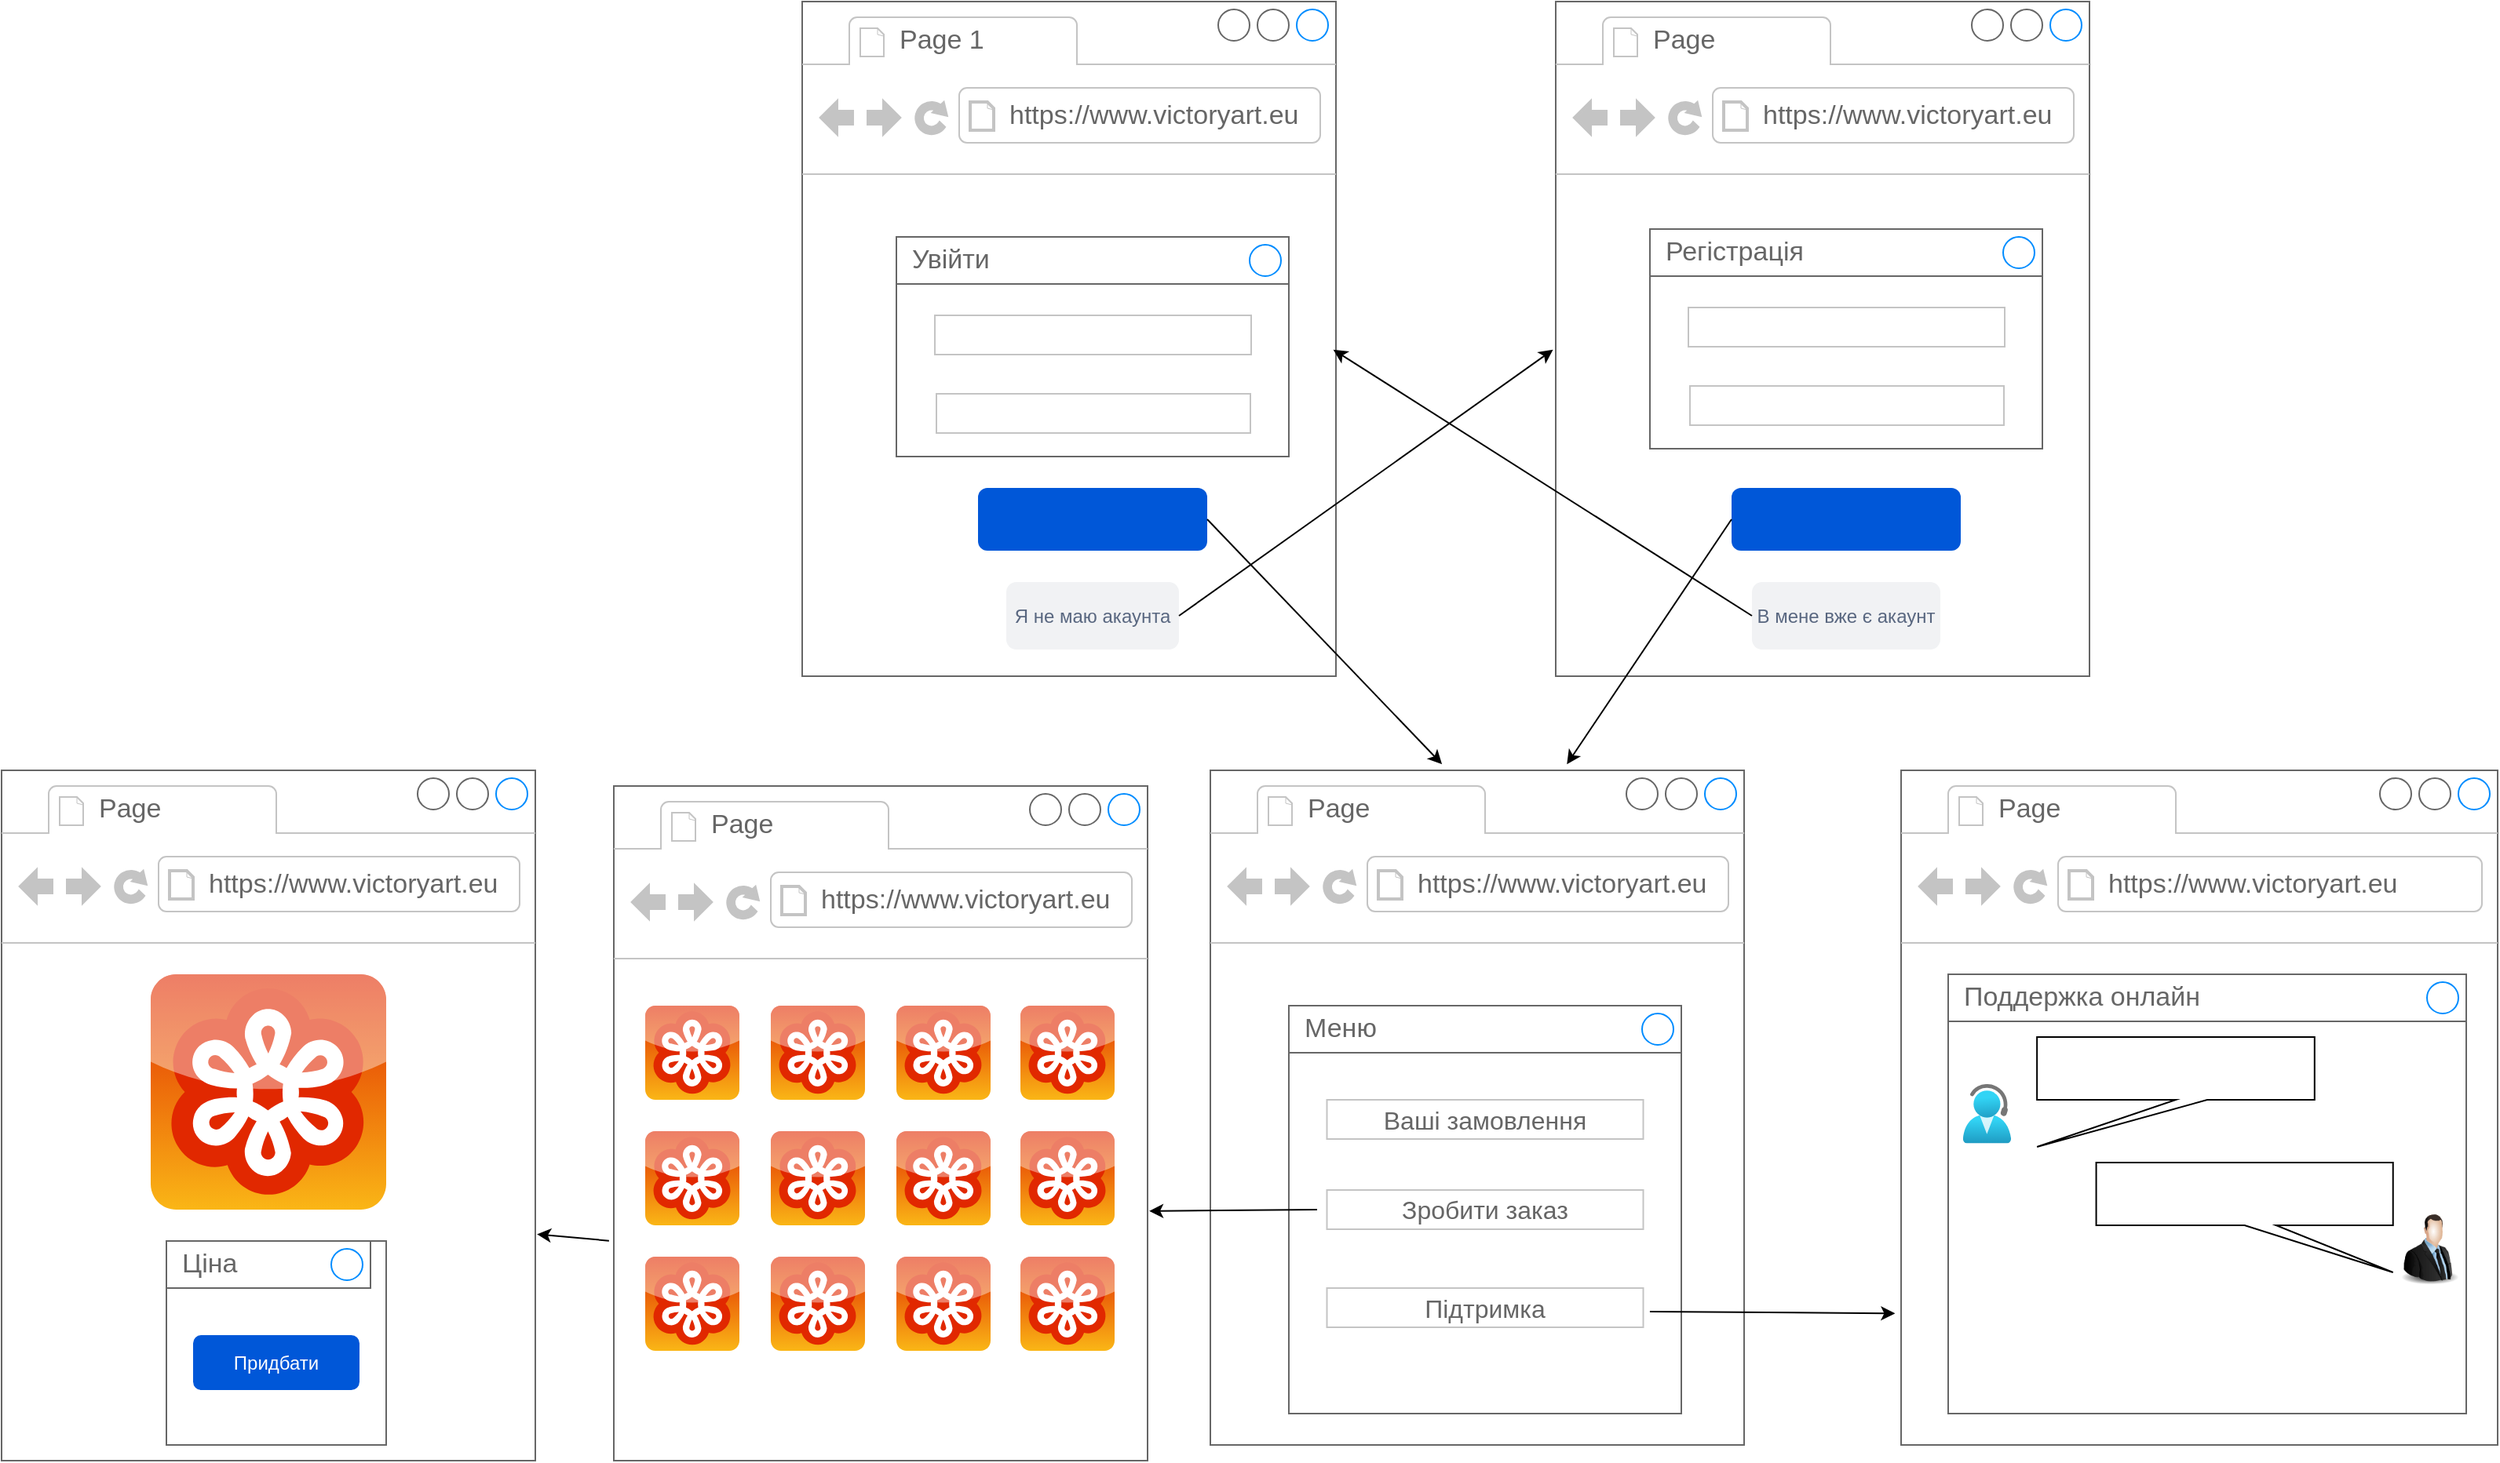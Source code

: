 <mxfile version="21.7.5" type="device">
  <diagram name="Страница — 1" id="nWdFGreXictYz-9BoUQM">
    <mxGraphModel dx="2260" dy="750" grid="1" gridSize="10" guides="1" tooltips="1" connect="1" arrows="1" fold="1" page="1" pageScale="1" pageWidth="826" pageHeight="1169" math="0" shadow="0">
      <root>
        <mxCell id="0" />
        <mxCell id="1" parent="0" />
        <mxCell id="J0WMn_EIBOldO5Pa3lNs-10" value="" style="strokeWidth=1;shadow=0;dashed=0;align=center;html=1;shape=mxgraph.mockup.containers.browserWindow;rSize=0;strokeColor=#666666;strokeColor2=#008cff;strokeColor3=#c4c4c4;mainText=,;recursiveResize=0;" vertex="1" parent="1">
          <mxGeometry x="-300" y="30" width="340" height="430" as="geometry" />
        </mxCell>
        <mxCell id="J0WMn_EIBOldO5Pa3lNs-11" value="Page 1" style="strokeWidth=1;shadow=0;dashed=0;align=center;html=1;shape=mxgraph.mockup.containers.anchor;fontSize=17;fontColor=#666666;align=left;whiteSpace=wrap;" vertex="1" parent="J0WMn_EIBOldO5Pa3lNs-10">
          <mxGeometry x="60" y="12" width="110" height="26" as="geometry" />
        </mxCell>
        <mxCell id="J0WMn_EIBOldO5Pa3lNs-12" value="https://www.victoryart.eu" style="strokeWidth=1;shadow=0;dashed=0;align=center;html=1;shape=mxgraph.mockup.containers.anchor;rSize=0;fontSize=17;fontColor=#666666;align=left;" vertex="1" parent="J0WMn_EIBOldO5Pa3lNs-10">
          <mxGeometry x="130" y="60" width="250" height="26" as="geometry" />
        </mxCell>
        <mxCell id="J0WMn_EIBOldO5Pa3lNs-30" value="" style="rounded=1;fillColor=#0057D8;strokeColor=none;html=1;whiteSpace=wrap;fontColor=#ffffff;align=center;verticalAlign=middle;fontStyle=0;fontSize=12;sketch=0;" vertex="1" parent="J0WMn_EIBOldO5Pa3lNs-10">
          <mxGeometry x="112" y="310" width="146" height="40" as="geometry" />
        </mxCell>
        <mxCell id="J0WMn_EIBOldO5Pa3lNs-31" value="Я не маю акаунта" style="rounded=1;fillColor=#F1F2F4;strokeColor=none;html=1;whiteSpace=wrap;fontColor=#596780;align=center;verticalAlign=middle;fontStyle=0;fontSize=12;sketch=0;" vertex="1" parent="J0WMn_EIBOldO5Pa3lNs-10">
          <mxGeometry x="130" y="370" width="110" height="43" as="geometry" />
        </mxCell>
        <mxCell id="J0WMn_EIBOldO5Pa3lNs-20" value="" style="strokeWidth=1;shadow=0;dashed=0;align=center;html=1;shape=mxgraph.mockup.containers.rrect;rSize=0;strokeColor=#666666;fontColor=#666666;fontSize=17;verticalAlign=top;whiteSpace=wrap;fillColor=#ffffff;spacingTop=32;" vertex="1" parent="J0WMn_EIBOldO5Pa3lNs-10">
          <mxGeometry x="60" y="150" width="250" height="140" as="geometry" />
        </mxCell>
        <mxCell id="J0WMn_EIBOldO5Pa3lNs-21" value="Увійти" style="strokeWidth=1;shadow=0;dashed=0;align=center;html=1;shape=mxgraph.mockup.containers.rrect;rSize=0;fontSize=17;fontColor=#666666;strokeColor=#666666;align=left;spacingLeft=8;fillColor=none;resizeWidth=1;whiteSpace=wrap;" vertex="1" parent="J0WMn_EIBOldO5Pa3lNs-20">
          <mxGeometry width="250" height="30" relative="1" as="geometry" />
        </mxCell>
        <mxCell id="J0WMn_EIBOldO5Pa3lNs-22" value="" style="shape=ellipse;strokeColor=#008cff;resizable=0;fillColor=none;html=1;" vertex="1" parent="J0WMn_EIBOldO5Pa3lNs-21">
          <mxGeometry x="1" y="0.5" width="20" height="20" relative="1" as="geometry">
            <mxPoint x="-25" y="-10" as="offset" />
          </mxGeometry>
        </mxCell>
        <mxCell id="J0WMn_EIBOldO5Pa3lNs-23" value="" style="strokeWidth=1;shadow=0;dashed=0;align=center;html=1;shape=mxgraph.mockup.containers.rrect;rSize=0;fontSize=16;fontColor=#666666;strokeColor=#c4c4c4;whiteSpace=wrap;fillColor=none;" vertex="1" parent="J0WMn_EIBOldO5Pa3lNs-20">
          <mxGeometry x="0.25" y="1" width="200" height="25" relative="1" as="geometry">
            <mxPoint x="-37" y="-40" as="offset" />
          </mxGeometry>
        </mxCell>
        <mxCell id="J0WMn_EIBOldO5Pa3lNs-24" value="" style="strokeWidth=1;shadow=0;dashed=0;align=center;html=1;shape=mxgraph.mockup.containers.rrect;rSize=0;fontSize=16;fontColor=#666666;strokeColor=#c4c4c4;whiteSpace=wrap;fillColor=none;" vertex="1" parent="J0WMn_EIBOldO5Pa3lNs-20">
          <mxGeometry x="0.75" y="1" width="201.5" height="25" relative="1" as="geometry">
            <mxPoint x="-163" y="-90" as="offset" />
          </mxGeometry>
        </mxCell>
        <mxCell id="J0WMn_EIBOldO5Pa3lNs-17" value="" style="strokeWidth=1;shadow=0;dashed=0;align=center;html=1;shape=mxgraph.mockup.containers.browserWindow;rSize=0;strokeColor=#666666;strokeColor2=#008cff;strokeColor3=#c4c4c4;mainText=,;recursiveResize=0;" vertex="1" parent="1">
          <mxGeometry x="180" y="30" width="340" height="430" as="geometry" />
        </mxCell>
        <mxCell id="J0WMn_EIBOldO5Pa3lNs-18" value="Page&amp;nbsp;" style="strokeWidth=1;shadow=0;dashed=0;align=center;html=1;shape=mxgraph.mockup.containers.anchor;fontSize=17;fontColor=#666666;align=left;whiteSpace=wrap;" vertex="1" parent="J0WMn_EIBOldO5Pa3lNs-17">
          <mxGeometry x="60" y="12" width="110" height="26" as="geometry" />
        </mxCell>
        <mxCell id="J0WMn_EIBOldO5Pa3lNs-19" value="https://www.victoryart.eu" style="strokeWidth=1;shadow=0;dashed=0;align=center;html=1;shape=mxgraph.mockup.containers.anchor;rSize=0;fontSize=17;fontColor=#666666;align=left;" vertex="1" parent="J0WMn_EIBOldO5Pa3lNs-17">
          <mxGeometry x="130" y="60" width="250" height="26" as="geometry" />
        </mxCell>
        <mxCell id="J0WMn_EIBOldO5Pa3lNs-32" value="" style="rounded=1;fillColor=#0057D8;strokeColor=none;html=1;whiteSpace=wrap;fontColor=#ffffff;align=center;verticalAlign=middle;fontStyle=0;fontSize=12;sketch=0;" vertex="1" parent="J0WMn_EIBOldO5Pa3lNs-17">
          <mxGeometry x="112" y="310" width="146" height="40" as="geometry" />
        </mxCell>
        <mxCell id="J0WMn_EIBOldO5Pa3lNs-43" value="В мене вже є акаунт" style="rounded=1;fillColor=#F1F2F4;strokeColor=none;html=1;whiteSpace=wrap;fontColor=#596780;align=center;verticalAlign=middle;fontStyle=0;fontSize=12;sketch=0;" vertex="1" parent="J0WMn_EIBOldO5Pa3lNs-17">
          <mxGeometry x="125" y="370" width="120" height="43" as="geometry" />
        </mxCell>
        <mxCell id="J0WMn_EIBOldO5Pa3lNs-25" value="" style="strokeWidth=1;shadow=0;dashed=0;align=center;html=1;shape=mxgraph.mockup.containers.rrect;rSize=0;strokeColor=#666666;fontColor=#666666;fontSize=17;verticalAlign=top;whiteSpace=wrap;fillColor=#ffffff;spacingTop=32;" vertex="1" parent="J0WMn_EIBOldO5Pa3lNs-17">
          <mxGeometry x="60" y="145" width="250" height="140" as="geometry" />
        </mxCell>
        <mxCell id="J0WMn_EIBOldO5Pa3lNs-26" value="Регістрація" style="strokeWidth=1;shadow=0;dashed=0;align=center;html=1;shape=mxgraph.mockup.containers.rrect;rSize=0;fontSize=17;fontColor=#666666;strokeColor=#666666;align=left;spacingLeft=8;fillColor=none;resizeWidth=1;whiteSpace=wrap;" vertex="1" parent="J0WMn_EIBOldO5Pa3lNs-25">
          <mxGeometry width="250" height="30" relative="1" as="geometry" />
        </mxCell>
        <mxCell id="J0WMn_EIBOldO5Pa3lNs-27" value="" style="shape=ellipse;strokeColor=#008cff;resizable=0;fillColor=none;html=1;" vertex="1" parent="J0WMn_EIBOldO5Pa3lNs-26">
          <mxGeometry x="1" y="0.5" width="20" height="20" relative="1" as="geometry">
            <mxPoint x="-25" y="-10" as="offset" />
          </mxGeometry>
        </mxCell>
        <mxCell id="J0WMn_EIBOldO5Pa3lNs-28" value="" style="strokeWidth=1;shadow=0;dashed=0;align=center;html=1;shape=mxgraph.mockup.containers.rrect;rSize=0;fontSize=16;fontColor=#666666;strokeColor=#c4c4c4;whiteSpace=wrap;fillColor=none;" vertex="1" parent="J0WMn_EIBOldO5Pa3lNs-25">
          <mxGeometry x="0.25" y="1" width="200" height="25" relative="1" as="geometry">
            <mxPoint x="-37" y="-40" as="offset" />
          </mxGeometry>
        </mxCell>
        <mxCell id="J0WMn_EIBOldO5Pa3lNs-29" value="" style="strokeWidth=1;shadow=0;dashed=0;align=center;html=1;shape=mxgraph.mockup.containers.rrect;rSize=0;fontSize=16;fontColor=#666666;strokeColor=#c4c4c4;whiteSpace=wrap;fillColor=none;" vertex="1" parent="J0WMn_EIBOldO5Pa3lNs-25">
          <mxGeometry x="0.75" y="1" width="201.5" height="25" relative="1" as="geometry">
            <mxPoint x="-163" y="-90" as="offset" />
          </mxGeometry>
        </mxCell>
        <mxCell id="J0WMn_EIBOldO5Pa3lNs-45" value="" style="endArrow=classic;html=1;rounded=0;exitX=1;exitY=0.5;exitDx=0;exitDy=0;entryX=-0.005;entryY=0.516;entryDx=0;entryDy=0;entryPerimeter=0;" edge="1" parent="1" source="J0WMn_EIBOldO5Pa3lNs-31" target="J0WMn_EIBOldO5Pa3lNs-17">
          <mxGeometry width="50" height="50" relative="1" as="geometry">
            <mxPoint x="-180" y="310" as="sourcePoint" />
            <mxPoint x="-130" y="260" as="targetPoint" />
          </mxGeometry>
        </mxCell>
        <mxCell id="J0WMn_EIBOldO5Pa3lNs-46" value="" style="endArrow=classic;html=1;rounded=0;exitX=0;exitY=0.5;exitDx=0;exitDy=0;entryX=0.995;entryY=0.516;entryDx=0;entryDy=0;entryPerimeter=0;" edge="1" parent="1" source="J0WMn_EIBOldO5Pa3lNs-43" target="J0WMn_EIBOldO5Pa3lNs-10">
          <mxGeometry width="50" height="50" relative="1" as="geometry">
            <mxPoint x="-180" y="310" as="sourcePoint" />
            <mxPoint x="-210" y="240" as="targetPoint" />
          </mxGeometry>
        </mxCell>
        <mxCell id="J0WMn_EIBOldO5Pa3lNs-47" value="" style="endArrow=classic;html=1;rounded=0;exitX=1;exitY=0.5;exitDx=0;exitDy=0;entryX=0.434;entryY=-0.009;entryDx=0;entryDy=0;entryPerimeter=0;" edge="1" parent="1" source="J0WMn_EIBOldO5Pa3lNs-30" target="J0WMn_EIBOldO5Pa3lNs-48">
          <mxGeometry width="50" height="50" relative="1" as="geometry">
            <mxPoint x="-180" y="510" as="sourcePoint" />
            <mxPoint x="-200" y="520" as="targetPoint" />
          </mxGeometry>
        </mxCell>
        <mxCell id="J0WMn_EIBOldO5Pa3lNs-48" value="" style="strokeWidth=1;shadow=0;dashed=0;align=center;html=1;shape=mxgraph.mockup.containers.browserWindow;rSize=0;strokeColor=#666666;strokeColor2=#008cff;strokeColor3=#c4c4c4;mainText=,;recursiveResize=0;" vertex="1" parent="1">
          <mxGeometry x="-40" y="520" width="340" height="430" as="geometry" />
        </mxCell>
        <mxCell id="J0WMn_EIBOldO5Pa3lNs-49" value="Page&amp;nbsp;" style="strokeWidth=1;shadow=0;dashed=0;align=center;html=1;shape=mxgraph.mockup.containers.anchor;fontSize=17;fontColor=#666666;align=left;whiteSpace=wrap;" vertex="1" parent="J0WMn_EIBOldO5Pa3lNs-48">
          <mxGeometry x="60" y="12" width="110" height="26" as="geometry" />
        </mxCell>
        <mxCell id="J0WMn_EIBOldO5Pa3lNs-50" value="https://www.victoryart.eu" style="strokeWidth=1;shadow=0;dashed=0;align=center;html=1;shape=mxgraph.mockup.containers.anchor;rSize=0;fontSize=17;fontColor=#666666;align=left;" vertex="1" parent="J0WMn_EIBOldO5Pa3lNs-48">
          <mxGeometry x="130" y="60" width="250" height="26" as="geometry" />
        </mxCell>
        <mxCell id="J0WMn_EIBOldO5Pa3lNs-51" value="" style="strokeWidth=1;shadow=0;dashed=0;align=center;html=1;shape=mxgraph.mockup.containers.rrect;rSize=0;strokeColor=#666666;fontColor=#666666;fontSize=17;verticalAlign=top;whiteSpace=wrap;fillColor=#ffffff;spacingTop=32;" vertex="1" parent="J0WMn_EIBOldO5Pa3lNs-48">
          <mxGeometry x="50" y="150" width="250" height="260" as="geometry" />
        </mxCell>
        <mxCell id="J0WMn_EIBOldO5Pa3lNs-52" value="Меню" style="strokeWidth=1;shadow=0;dashed=0;align=center;html=1;shape=mxgraph.mockup.containers.rrect;rSize=0;fontSize=17;fontColor=#666666;strokeColor=#666666;align=left;spacingLeft=8;fillColor=none;resizeWidth=1;whiteSpace=wrap;" vertex="1" parent="J0WMn_EIBOldO5Pa3lNs-51">
          <mxGeometry width="250" height="30" relative="1" as="geometry" />
        </mxCell>
        <mxCell id="J0WMn_EIBOldO5Pa3lNs-53" value="" style="shape=ellipse;strokeColor=#008cff;resizable=0;fillColor=none;html=1;" vertex="1" parent="J0WMn_EIBOldO5Pa3lNs-52">
          <mxGeometry x="1" y="0.5" width="20" height="20" relative="1" as="geometry">
            <mxPoint x="-25" y="-10" as="offset" />
          </mxGeometry>
        </mxCell>
        <mxCell id="J0WMn_EIBOldO5Pa3lNs-59" value="Ваші замовлення" style="strokeWidth=1;shadow=0;dashed=0;align=center;html=1;shape=mxgraph.mockup.containers.rrect;rSize=0;fontSize=16;fontColor=#666666;strokeColor=#c4c4c4;whiteSpace=wrap;fillColor=none;" vertex="1" parent="J0WMn_EIBOldO5Pa3lNs-51">
          <mxGeometry x="24.25" y="60" width="201.5" height="25" as="geometry" />
        </mxCell>
        <mxCell id="J0WMn_EIBOldO5Pa3lNs-60" value="Зробити заказ" style="strokeWidth=1;shadow=0;dashed=0;align=center;html=1;shape=mxgraph.mockup.containers.rrect;rSize=0;fontSize=16;fontColor=#666666;strokeColor=#c4c4c4;whiteSpace=wrap;fillColor=none;" vertex="1" parent="J0WMn_EIBOldO5Pa3lNs-51">
          <mxGeometry x="24.25" y="117.5" width="201.5" height="25" as="geometry" />
        </mxCell>
        <mxCell id="J0WMn_EIBOldO5Pa3lNs-61" value="Підтримка" style="strokeWidth=1;shadow=0;dashed=0;align=center;html=1;shape=mxgraph.mockup.containers.rrect;rSize=0;fontSize=16;fontColor=#666666;strokeColor=#c4c4c4;whiteSpace=wrap;fillColor=none;" vertex="1" parent="J0WMn_EIBOldO5Pa3lNs-51">
          <mxGeometry x="24.25" y="180" width="201.5" height="25" as="geometry" />
        </mxCell>
        <mxCell id="J0WMn_EIBOldO5Pa3lNs-58" value="" style="endArrow=classic;html=1;rounded=0;exitX=0;exitY=0.5;exitDx=0;exitDy=0;entryX=0.668;entryY=-0.009;entryDx=0;entryDy=0;entryPerimeter=0;" edge="1" parent="1" source="J0WMn_EIBOldO5Pa3lNs-32" target="J0WMn_EIBOldO5Pa3lNs-48">
          <mxGeometry width="50" height="50" relative="1" as="geometry">
            <mxPoint x="-330" y="360" as="sourcePoint" />
            <mxPoint x="-190" y="530" as="targetPoint" />
          </mxGeometry>
        </mxCell>
        <mxCell id="J0WMn_EIBOldO5Pa3lNs-62" value="" style="endArrow=classic;html=1;rounded=0;exitX=1.021;exitY=0.6;exitDx=0;exitDy=0;exitPerimeter=0;entryX=-0.01;entryY=0.805;entryDx=0;entryDy=0;entryPerimeter=0;" edge="1" parent="1" source="J0WMn_EIBOldO5Pa3lNs-61" target="J0WMn_EIBOldO5Pa3lNs-63">
          <mxGeometry width="50" height="50" relative="1" as="geometry">
            <mxPoint x="-180" y="710" as="sourcePoint" />
            <mxPoint x="120" y="865" as="targetPoint" />
          </mxGeometry>
        </mxCell>
        <mxCell id="J0WMn_EIBOldO5Pa3lNs-63" value="" style="strokeWidth=1;shadow=0;dashed=0;align=center;html=1;shape=mxgraph.mockup.containers.browserWindow;rSize=0;strokeColor=#666666;strokeColor2=#008cff;strokeColor3=#c4c4c4;mainText=,;recursiveResize=0;" vertex="1" parent="1">
          <mxGeometry x="400" y="520" width="380" height="430" as="geometry" />
        </mxCell>
        <mxCell id="J0WMn_EIBOldO5Pa3lNs-64" value="Page&amp;nbsp;" style="strokeWidth=1;shadow=0;dashed=0;align=center;html=1;shape=mxgraph.mockup.containers.anchor;fontSize=17;fontColor=#666666;align=left;whiteSpace=wrap;" vertex="1" parent="J0WMn_EIBOldO5Pa3lNs-63">
          <mxGeometry x="60" y="12" width="110" height="26" as="geometry" />
        </mxCell>
        <mxCell id="J0WMn_EIBOldO5Pa3lNs-65" value="https://www.victoryart.eu" style="strokeWidth=1;shadow=0;dashed=0;align=center;html=1;shape=mxgraph.mockup.containers.anchor;rSize=0;fontSize=17;fontColor=#666666;align=left;" vertex="1" parent="J0WMn_EIBOldO5Pa3lNs-63">
          <mxGeometry x="130" y="60" width="250" height="26" as="geometry" />
        </mxCell>
        <mxCell id="J0WMn_EIBOldO5Pa3lNs-87" value="" style="strokeWidth=1;shadow=0;dashed=0;align=center;html=1;shape=mxgraph.mockup.containers.rrect;rSize=0;strokeColor=#666666;fontColor=#666666;fontSize=17;verticalAlign=top;whiteSpace=wrap;fillColor=#ffffff;spacingTop=32;" vertex="1" parent="J0WMn_EIBOldO5Pa3lNs-63">
          <mxGeometry x="30" y="130" width="330" height="280" as="geometry" />
        </mxCell>
        <mxCell id="J0WMn_EIBOldO5Pa3lNs-88" value="Поддержка онлайн" style="strokeWidth=1;shadow=0;dashed=0;align=center;html=1;shape=mxgraph.mockup.containers.rrect;rSize=0;fontSize=17;fontColor=#666666;strokeColor=#666666;align=left;spacingLeft=8;fillColor=none;resizeWidth=1;whiteSpace=wrap;" vertex="1" parent="J0WMn_EIBOldO5Pa3lNs-87">
          <mxGeometry width="330" height="30" relative="1" as="geometry" />
        </mxCell>
        <mxCell id="J0WMn_EIBOldO5Pa3lNs-89" value="" style="shape=ellipse;strokeColor=#008cff;resizable=0;fillColor=none;html=1;" vertex="1" parent="J0WMn_EIBOldO5Pa3lNs-88">
          <mxGeometry x="1" y="0.5" width="20" height="20" relative="1" as="geometry">
            <mxPoint x="-25" y="-10" as="offset" />
          </mxGeometry>
        </mxCell>
        <mxCell id="J0WMn_EIBOldO5Pa3lNs-93" value="" style="shape=callout;whiteSpace=wrap;html=1;perimeter=calloutPerimeter;position2=0;" vertex="1" parent="J0WMn_EIBOldO5Pa3lNs-87">
          <mxGeometry x="56.571" y="40" width="176.823" height="70" as="geometry" />
        </mxCell>
        <mxCell id="J0WMn_EIBOldO5Pa3lNs-94" value="" style="image;aspect=fixed;html=1;points=[];align=center;fontSize=12;image=img/lib/azure2/general/Help_and_Support.svg;" vertex="1" parent="J0WMn_EIBOldO5Pa3lNs-87">
          <mxGeometry x="9.429" y="70" width="30.605" height="37.714" as="geometry" />
        </mxCell>
        <mxCell id="J0WMn_EIBOldO5Pa3lNs-95" value="" style="shape=callout;whiteSpace=wrap;html=1;perimeter=calloutPerimeter;position2=1;" vertex="1" parent="J0WMn_EIBOldO5Pa3lNs-87">
          <mxGeometry x="94.286" y="120" width="189.081" height="70" as="geometry" />
        </mxCell>
        <mxCell id="J0WMn_EIBOldO5Pa3lNs-96" value="" style="image;html=1;image=img/lib/clip_art/people/Suit_Man_128x128.png" vertex="1" parent="J0WMn_EIBOldO5Pa3lNs-87">
          <mxGeometry x="283.366" y="150" width="46.634" height="50" as="geometry" />
        </mxCell>
        <mxCell id="J0WMn_EIBOldO5Pa3lNs-72" value="" style="endArrow=classic;html=1;rounded=0;exitX=-0.031;exitY=0.5;exitDx=0;exitDy=0;exitPerimeter=0;entryX=1.003;entryY=0.63;entryDx=0;entryDy=0;entryPerimeter=0;" edge="1" parent="1" source="J0WMn_EIBOldO5Pa3lNs-60" target="J0WMn_EIBOldO5Pa3lNs-73">
          <mxGeometry width="50" height="50" relative="1" as="geometry">
            <mxPoint x="-50" y="710" as="sourcePoint" />
            <mxPoint x="-400" y="800" as="targetPoint" />
          </mxGeometry>
        </mxCell>
        <mxCell id="J0WMn_EIBOldO5Pa3lNs-73" value="" style="strokeWidth=1;shadow=0;dashed=0;align=center;html=1;shape=mxgraph.mockup.containers.browserWindow;rSize=0;strokeColor=#666666;strokeColor2=#008cff;strokeColor3=#c4c4c4;mainText=,;recursiveResize=0;" vertex="1" parent="1">
          <mxGeometry x="-420" y="530" width="340" height="430" as="geometry" />
        </mxCell>
        <mxCell id="J0WMn_EIBOldO5Pa3lNs-74" value="Page&amp;nbsp;" style="strokeWidth=1;shadow=0;dashed=0;align=center;html=1;shape=mxgraph.mockup.containers.anchor;fontSize=17;fontColor=#666666;align=left;whiteSpace=wrap;" vertex="1" parent="J0WMn_EIBOldO5Pa3lNs-73">
          <mxGeometry x="60" y="12" width="110" height="26" as="geometry" />
        </mxCell>
        <mxCell id="J0WMn_EIBOldO5Pa3lNs-75" value="https://www.victoryart.eu" style="strokeWidth=1;shadow=0;dashed=0;align=center;html=1;shape=mxgraph.mockup.containers.anchor;rSize=0;fontSize=17;fontColor=#666666;align=left;" vertex="1" parent="J0WMn_EIBOldO5Pa3lNs-73">
          <mxGeometry x="130" y="60" width="250" height="26" as="geometry" />
        </mxCell>
        <mxCell id="J0WMn_EIBOldO5Pa3lNs-98" value="" style="shape=image;html=1;verticalAlign=top;verticalLabelPosition=bottom;labelBackgroundColor=#ffffff;imageAspect=0;aspect=fixed;image=https://cdn1.iconfinder.com/data/icons/100-basic-for-user-interface/32/96-shopping-128.png" vertex="1" parent="J0WMn_EIBOldO5Pa3lNs-73">
          <mxGeometry x="270" y="370" width="49" height="49" as="geometry" />
        </mxCell>
        <mxCell id="J0WMn_EIBOldO5Pa3lNs-104" value="" style="verticalLabelPosition=bottom;sketch=0;aspect=fixed;html=1;verticalAlign=top;strokeColor=none;align=center;outlineConnect=0;shape=mxgraph.citrix.goto_meeting;fillColor=#FAB616;gradientColor=#E12800;gradientDirection=north;" vertex="1" parent="J0WMn_EIBOldO5Pa3lNs-73">
          <mxGeometry x="20" y="140" width="60" height="60" as="geometry" />
        </mxCell>
        <mxCell id="J0WMn_EIBOldO5Pa3lNs-105" value="" style="verticalLabelPosition=bottom;sketch=0;aspect=fixed;html=1;verticalAlign=top;strokeColor=none;align=center;outlineConnect=0;shape=mxgraph.citrix.goto_meeting;fillColor=#FAB616;gradientColor=#E12800;gradientDirection=north;" vertex="1" parent="J0WMn_EIBOldO5Pa3lNs-73">
          <mxGeometry x="100" y="140" width="60" height="60" as="geometry" />
        </mxCell>
        <mxCell id="J0WMn_EIBOldO5Pa3lNs-106" value="" style="verticalLabelPosition=bottom;sketch=0;aspect=fixed;html=1;verticalAlign=top;strokeColor=none;align=center;outlineConnect=0;shape=mxgraph.citrix.goto_meeting;fillColor=#FAB616;gradientColor=#E12800;gradientDirection=north;" vertex="1" parent="J0WMn_EIBOldO5Pa3lNs-73">
          <mxGeometry x="180" y="140" width="60" height="60" as="geometry" />
        </mxCell>
        <mxCell id="J0WMn_EIBOldO5Pa3lNs-107" value="" style="verticalLabelPosition=bottom;sketch=0;aspect=fixed;html=1;verticalAlign=top;strokeColor=none;align=center;outlineConnect=0;shape=mxgraph.citrix.goto_meeting;fillColor=#FAB616;gradientColor=#E12800;gradientDirection=north;" vertex="1" parent="J0WMn_EIBOldO5Pa3lNs-73">
          <mxGeometry x="259" y="140" width="60" height="60" as="geometry" />
        </mxCell>
        <mxCell id="J0WMn_EIBOldO5Pa3lNs-108" value="" style="verticalLabelPosition=bottom;sketch=0;aspect=fixed;html=1;verticalAlign=top;strokeColor=none;align=center;outlineConnect=0;shape=mxgraph.citrix.goto_meeting;fillColor=#FAB616;gradientColor=#E12800;gradientDirection=north;" vertex="1" parent="J0WMn_EIBOldO5Pa3lNs-73">
          <mxGeometry x="20" y="220" width="60" height="60" as="geometry" />
        </mxCell>
        <mxCell id="J0WMn_EIBOldO5Pa3lNs-109" value="" style="verticalLabelPosition=bottom;sketch=0;aspect=fixed;html=1;verticalAlign=top;strokeColor=none;align=center;outlineConnect=0;shape=mxgraph.citrix.goto_meeting;fillColor=#FAB616;gradientColor=#E12800;gradientDirection=north;" vertex="1" parent="J0WMn_EIBOldO5Pa3lNs-73">
          <mxGeometry x="100" y="220" width="60" height="60" as="geometry" />
        </mxCell>
        <mxCell id="J0WMn_EIBOldO5Pa3lNs-110" value="" style="verticalLabelPosition=bottom;sketch=0;aspect=fixed;html=1;verticalAlign=top;strokeColor=none;align=center;outlineConnect=0;shape=mxgraph.citrix.goto_meeting;fillColor=#FAB616;gradientColor=#E12800;gradientDirection=north;" vertex="1" parent="J0WMn_EIBOldO5Pa3lNs-73">
          <mxGeometry x="180" y="220" width="60" height="60" as="geometry" />
        </mxCell>
        <mxCell id="J0WMn_EIBOldO5Pa3lNs-111" value="" style="verticalLabelPosition=bottom;sketch=0;aspect=fixed;html=1;verticalAlign=top;strokeColor=none;align=center;outlineConnect=0;shape=mxgraph.citrix.goto_meeting;fillColor=#FAB616;gradientColor=#E12800;gradientDirection=north;" vertex="1" parent="J0WMn_EIBOldO5Pa3lNs-73">
          <mxGeometry x="259" y="220" width="60" height="60" as="geometry" />
        </mxCell>
        <mxCell id="J0WMn_EIBOldO5Pa3lNs-112" value="" style="verticalLabelPosition=bottom;sketch=0;aspect=fixed;html=1;verticalAlign=top;strokeColor=none;align=center;outlineConnect=0;shape=mxgraph.citrix.goto_meeting;fillColor=#FAB616;gradientColor=#E12800;gradientDirection=north;" vertex="1" parent="J0WMn_EIBOldO5Pa3lNs-73">
          <mxGeometry x="20" y="300" width="60" height="60" as="geometry" />
        </mxCell>
        <mxCell id="J0WMn_EIBOldO5Pa3lNs-113" value="" style="verticalLabelPosition=bottom;sketch=0;aspect=fixed;html=1;verticalAlign=top;strokeColor=none;align=center;outlineConnect=0;shape=mxgraph.citrix.goto_meeting;fillColor=#FAB616;gradientColor=#E12800;gradientDirection=north;" vertex="1" parent="J0WMn_EIBOldO5Pa3lNs-73">
          <mxGeometry x="100" y="300" width="60" height="60" as="geometry" />
        </mxCell>
        <mxCell id="J0WMn_EIBOldO5Pa3lNs-114" value="" style="verticalLabelPosition=bottom;sketch=0;aspect=fixed;html=1;verticalAlign=top;strokeColor=none;align=center;outlineConnect=0;shape=mxgraph.citrix.goto_meeting;fillColor=#FAB616;gradientColor=#E12800;gradientDirection=north;" vertex="1" parent="J0WMn_EIBOldO5Pa3lNs-73">
          <mxGeometry x="180" y="300" width="60" height="60" as="geometry" />
        </mxCell>
        <mxCell id="J0WMn_EIBOldO5Pa3lNs-115" value="" style="verticalLabelPosition=bottom;sketch=0;aspect=fixed;html=1;verticalAlign=top;strokeColor=none;align=center;outlineConnect=0;shape=mxgraph.citrix.goto_meeting;fillColor=#FAB616;gradientColor=#E12800;gradientDirection=north;" vertex="1" parent="J0WMn_EIBOldO5Pa3lNs-73">
          <mxGeometry x="259" y="300" width="60" height="60" as="geometry" />
        </mxCell>
        <mxCell id="J0WMn_EIBOldO5Pa3lNs-116" value="" style="endArrow=classic;html=1;rounded=0;exitX=-0.009;exitY=0.674;exitDx=0;exitDy=0;exitPerimeter=0;entryX=1.003;entryY=0.672;entryDx=0;entryDy=0;entryPerimeter=0;" edge="1" parent="1" source="J0WMn_EIBOldO5Pa3lNs-73" target="J0WMn_EIBOldO5Pa3lNs-117">
          <mxGeometry width="50" height="50" relative="1" as="geometry">
            <mxPoint x="-170" y="710" as="sourcePoint" />
            <mxPoint x="-520" y="820" as="targetPoint" />
          </mxGeometry>
        </mxCell>
        <mxCell id="J0WMn_EIBOldO5Pa3lNs-117" value="" style="strokeWidth=1;shadow=0;dashed=0;align=center;html=1;shape=mxgraph.mockup.containers.browserWindow;rSize=0;strokeColor=#666666;strokeColor2=#008cff;strokeColor3=#c4c4c4;mainText=,;recursiveResize=0;" vertex="1" parent="1">
          <mxGeometry x="-810" y="520" width="340" height="440" as="geometry" />
        </mxCell>
        <mxCell id="J0WMn_EIBOldO5Pa3lNs-118" value="Page&amp;nbsp;" style="strokeWidth=1;shadow=0;dashed=0;align=center;html=1;shape=mxgraph.mockup.containers.anchor;fontSize=17;fontColor=#666666;align=left;whiteSpace=wrap;" vertex="1" parent="J0WMn_EIBOldO5Pa3lNs-117">
          <mxGeometry x="60" y="12" width="110" height="26" as="geometry" />
        </mxCell>
        <mxCell id="J0WMn_EIBOldO5Pa3lNs-119" value="https://www.victoryart.eu" style="strokeWidth=1;shadow=0;dashed=0;align=center;html=1;shape=mxgraph.mockup.containers.anchor;rSize=0;fontSize=17;fontColor=#666666;align=left;" vertex="1" parent="J0WMn_EIBOldO5Pa3lNs-117">
          <mxGeometry x="130" y="60" width="250" height="26" as="geometry" />
        </mxCell>
        <mxCell id="J0WMn_EIBOldO5Pa3lNs-120" value="" style="shape=image;html=1;verticalAlign=top;verticalLabelPosition=bottom;labelBackgroundColor=#ffffff;imageAspect=0;aspect=fixed;image=https://cdn1.iconfinder.com/data/icons/100-basic-for-user-interface/32/96-shopping-128.png" vertex="1" parent="J0WMn_EIBOldO5Pa3lNs-117">
          <mxGeometry x="270" y="370" width="49" height="49" as="geometry" />
        </mxCell>
        <mxCell id="J0WMn_EIBOldO5Pa3lNs-131" value="" style="verticalLabelPosition=bottom;sketch=0;aspect=fixed;html=1;verticalAlign=top;strokeColor=none;align=center;outlineConnect=0;shape=mxgraph.citrix.goto_meeting;fillColor=#FAB616;gradientColor=#E12800;gradientDirection=north;" vertex="1" parent="J0WMn_EIBOldO5Pa3lNs-117">
          <mxGeometry x="95" y="130" width="150" height="150" as="geometry" />
        </mxCell>
        <mxCell id="J0WMn_EIBOldO5Pa3lNs-133" value="" style="strokeWidth=1;shadow=0;dashed=0;align=center;html=1;shape=mxgraph.mockup.containers.rrect;rSize=0;strokeColor=#666666;fontColor=#666666;fontSize=17;verticalAlign=top;whiteSpace=wrap;fillColor=#ffffff;spacingTop=32;" vertex="1" parent="J0WMn_EIBOldO5Pa3lNs-117">
          <mxGeometry x="105" y="300" width="140" height="130" as="geometry" />
        </mxCell>
        <mxCell id="J0WMn_EIBOldO5Pa3lNs-134" value="Ціна" style="strokeWidth=1;shadow=0;dashed=0;align=center;html=1;shape=mxgraph.mockup.containers.rrect;rSize=0;fontSize=17;fontColor=#666666;strokeColor=#666666;align=left;spacingLeft=8;fillColor=none;resizeWidth=1;whiteSpace=wrap;" vertex="1" parent="J0WMn_EIBOldO5Pa3lNs-133">
          <mxGeometry width="130" height="30" relative="1" as="geometry" />
        </mxCell>
        <mxCell id="J0WMn_EIBOldO5Pa3lNs-135" value="" style="shape=ellipse;strokeColor=#008cff;resizable=0;fillColor=none;html=1;" vertex="1" parent="J0WMn_EIBOldO5Pa3lNs-134">
          <mxGeometry x="1" y="0.5" width="20" height="20" relative="1" as="geometry">
            <mxPoint x="-25" y="-10" as="offset" />
          </mxGeometry>
        </mxCell>
        <mxCell id="J0WMn_EIBOldO5Pa3lNs-139" value="Придбати" style="rounded=1;fillColor=#0057D8;strokeColor=none;html=1;whiteSpace=wrap;fontColor=#ffffff;align=center;verticalAlign=middle;fontStyle=0;fontSize=12;sketch=0;" vertex="1" parent="J0WMn_EIBOldO5Pa3lNs-133">
          <mxGeometry x="17" y="60" width="106" height="35" as="geometry" />
        </mxCell>
      </root>
    </mxGraphModel>
  </diagram>
</mxfile>
